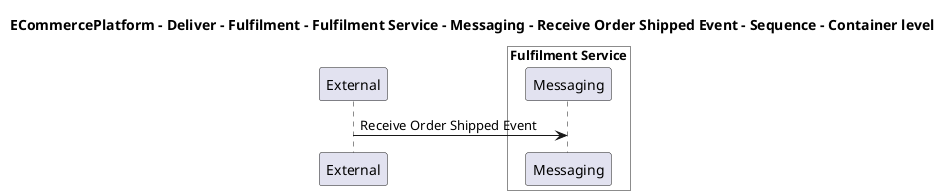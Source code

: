 @startuml

title ECommercePlatform - Deliver - Fulfilment - Fulfilment Service - Messaging - Receive Order Shipped Event - Sequence - Container level

participant "External" as C4InterFlow.SoftwareSystems.ExternalSystem

box "Fulfilment Service" #White
    participant "Messaging" as ECommercePlatform.Deliver.Fulfilment.SoftwareSystems.FulfilmentService.Containers.Messaging
end box


C4InterFlow.SoftwareSystems.ExternalSystem -> ECommercePlatform.Deliver.Fulfilment.SoftwareSystems.FulfilmentService.Containers.Messaging : Receive Order Shipped Event


@enduml
